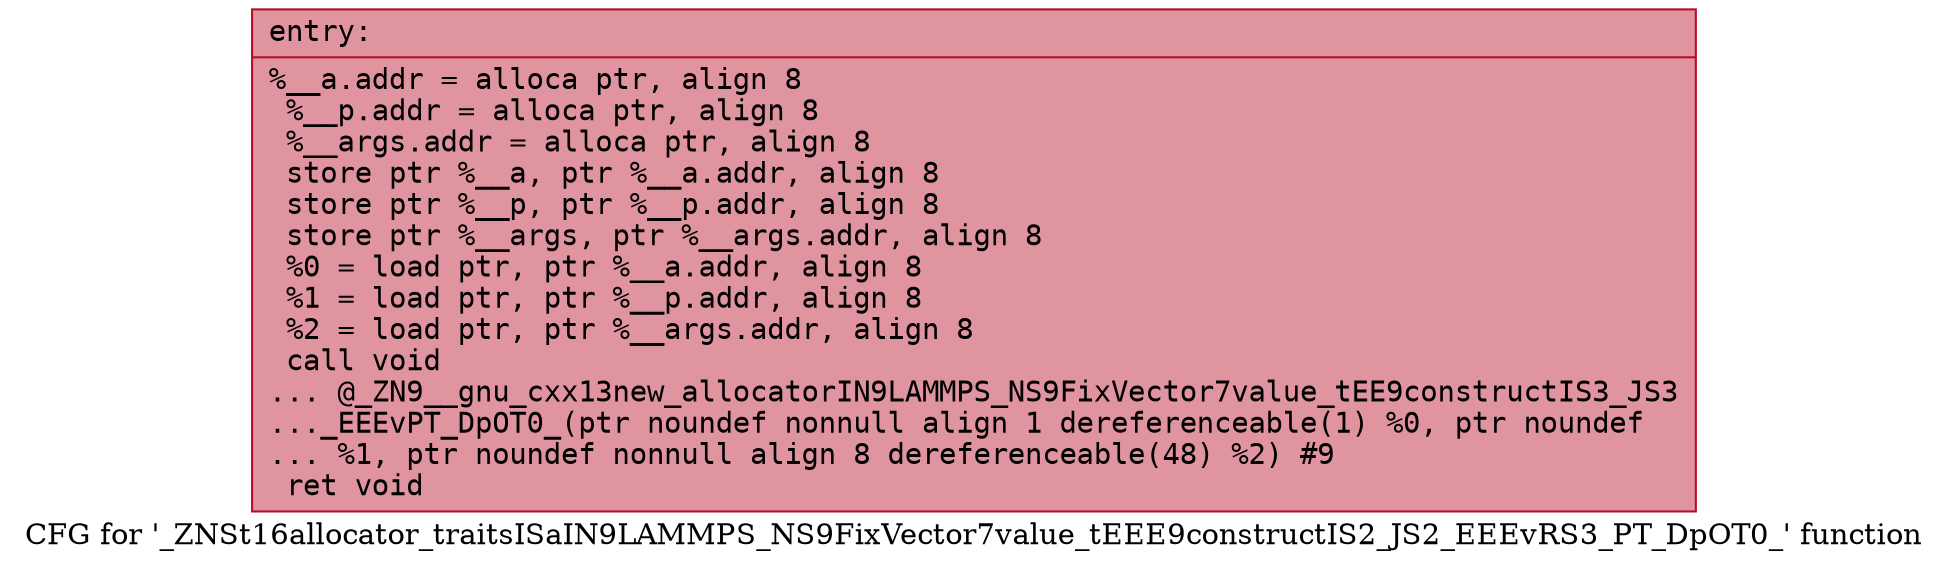 digraph "CFG for '_ZNSt16allocator_traitsISaIN9LAMMPS_NS9FixVector7value_tEEE9constructIS2_JS2_EEEvRS3_PT_DpOT0_' function" {
	label="CFG for '_ZNSt16allocator_traitsISaIN9LAMMPS_NS9FixVector7value_tEEE9constructIS2_JS2_EEEvRS3_PT_DpOT0_' function";

	Node0x5634957a0e00 [shape=record,color="#b70d28ff", style=filled, fillcolor="#b70d2870" fontname="Courier",label="{entry:\l|  %__a.addr = alloca ptr, align 8\l  %__p.addr = alloca ptr, align 8\l  %__args.addr = alloca ptr, align 8\l  store ptr %__a, ptr %__a.addr, align 8\l  store ptr %__p, ptr %__p.addr, align 8\l  store ptr %__args, ptr %__args.addr, align 8\l  %0 = load ptr, ptr %__a.addr, align 8\l  %1 = load ptr, ptr %__p.addr, align 8\l  %2 = load ptr, ptr %__args.addr, align 8\l  call void\l... @_ZN9__gnu_cxx13new_allocatorIN9LAMMPS_NS9FixVector7value_tEE9constructIS3_JS3\l..._EEEvPT_DpOT0_(ptr noundef nonnull align 1 dereferenceable(1) %0, ptr noundef\l... %1, ptr noundef nonnull align 8 dereferenceable(48) %2) #9\l  ret void\l}"];
}

